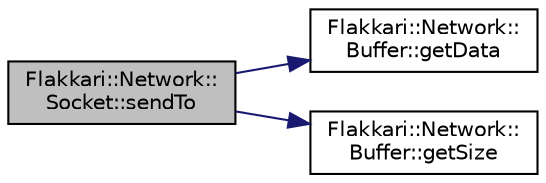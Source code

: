 digraph "Flakkari::Network::Socket::sendTo"
{
 // LATEX_PDF_SIZE
  edge [fontname="Helvetica",fontsize="10",labelfontname="Helvetica",labelfontsize="10"];
  node [fontname="Helvetica",fontsize="10",shape=record];
  rankdir="LR";
  Node1 [label="Flakkari::Network::\lSocket::sendTo",height=0.2,width=0.4,color="black", fillcolor="grey75", style="filled", fontcolor="black",tooltip="Send data to the socket. This function is only used by UDP sockets."];
  Node1 -> Node2 [color="midnightblue",fontsize="10",style="solid",fontname="Helvetica"];
  Node2 [label="Flakkari::Network::\lBuffer::getData",height=0.2,width=0.4,color="black", fillcolor="white", style="filled",URL="$d4/df8/classFlakkari_1_1Network_1_1Buffer.html#ae308d60e79fe9387b58c0cb8640e5ef7",tooltip="Get the data of the buffer."];
  Node1 -> Node3 [color="midnightblue",fontsize="10",style="solid",fontname="Helvetica"];
  Node3 [label="Flakkari::Network::\lBuffer::getSize",height=0.2,width=0.4,color="black", fillcolor="white", style="filled",URL="$d4/df8/classFlakkari_1_1Network_1_1Buffer.html#a273543a4d7a5cfca6e0c8e22f14c6501",tooltip="Get the size of the buffer."];
}

